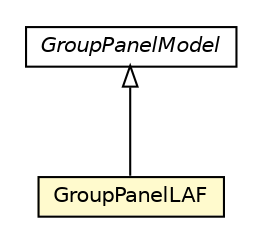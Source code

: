 #!/usr/local/bin/dot
#
# Class diagram 
# Generated by UMLGraph version R5_6-24-gf6e263 (http://www.umlgraph.org/)
#

digraph G {
	edge [fontname="Helvetica",fontsize=10,labelfontname="Helvetica",labelfontsize=10];
	node [fontname="Helvetica",fontsize=10,shape=plaintext];
	nodesep=0.25;
	ranksep=0.5;
	// org.universAAL.ui.handler.gui.swing.model.FormControl.GroupPanelModel
	c4221907 [label=<<table title="org.universAAL.ui.handler.gui.swing.model.FormControl.GroupPanelModel" border="0" cellborder="1" cellspacing="0" cellpadding="2" port="p" href="../model/FormControl/GroupPanelModel.html">
		<tr><td><table border="0" cellspacing="0" cellpadding="1">
<tr><td align="center" balign="center"><font face="Helvetica-Oblique"> GroupPanelModel </font></td></tr>
		</table></td></tr>
		</table>>, URL="../model/FormControl/GroupPanelModel.html", fontname="Helvetica", fontcolor="black", fontsize=10.0];
	// org.universAAL.ui.handler.gui.swing.defaultLookAndFeel.GroupPanelLAF
	c4221965 [label=<<table title="org.universAAL.ui.handler.gui.swing.defaultLookAndFeel.GroupPanelLAF" border="0" cellborder="1" cellspacing="0" cellpadding="2" port="p" bgcolor="lemonChiffon" href="./GroupPanelLAF.html">
		<tr><td><table border="0" cellspacing="0" cellpadding="1">
<tr><td align="center" balign="center"> GroupPanelLAF </td></tr>
		</table></td></tr>
		</table>>, URL="./GroupPanelLAF.html", fontname="Helvetica", fontcolor="black", fontsize=10.0];
	//org.universAAL.ui.handler.gui.swing.defaultLookAndFeel.GroupPanelLAF extends org.universAAL.ui.handler.gui.swing.model.FormControl.GroupPanelModel
	c4221907:p -> c4221965:p [dir=back,arrowtail=empty];
}

